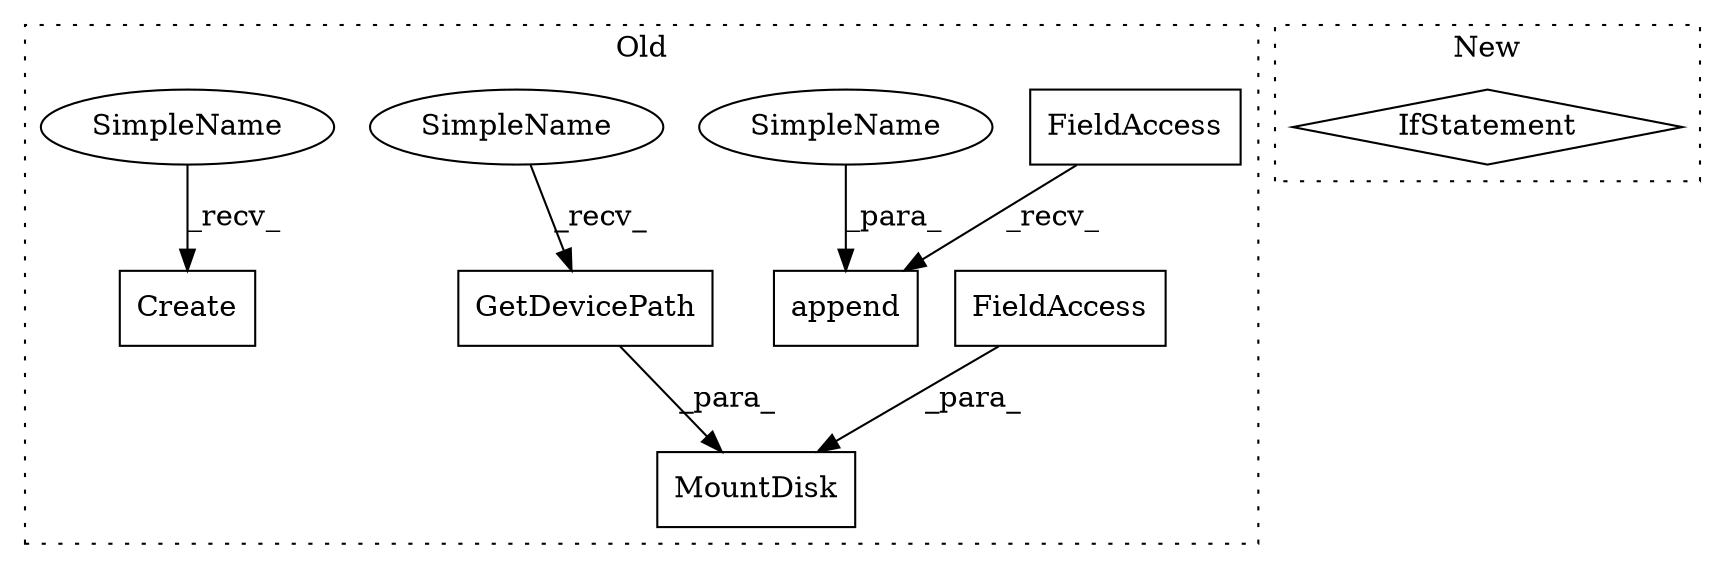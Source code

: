 digraph G {
subgraph cluster0 {
1 [label="MountDisk" a="32" s="5715,5775" l="10,1" shape="box"];
3 [label="FieldAccess" a="22" s="5754" l="21" shape="box"];
4 [label="GetDevicePath" a="32" s="5738" l="15" shape="box"];
5 [label="append" a="32" s="5272,5291" l="7,1" shape="box"];
6 [label="FieldAccess" a="22" s="5253" l="18" shape="box"];
7 [label="Create" a="32" s="5606" l="8" shape="box"];
8 [label="SimpleName" a="42" s="5279" l="12" shape="ellipse"];
9 [label="SimpleName" a="42" s="5725" l="12" shape="ellipse"];
10 [label="SimpleName" a="42" s="5593" l="12" shape="ellipse"];
label = "Old";
style="dotted";
}
subgraph cluster1 {
2 [label="IfStatement" a="25" s="5735" l="50" shape="diamond"];
label = "New";
style="dotted";
}
3 -> 1 [label="_para_"];
4 -> 1 [label="_para_"];
6 -> 5 [label="_recv_"];
8 -> 5 [label="_para_"];
9 -> 4 [label="_recv_"];
10 -> 7 [label="_recv_"];
}